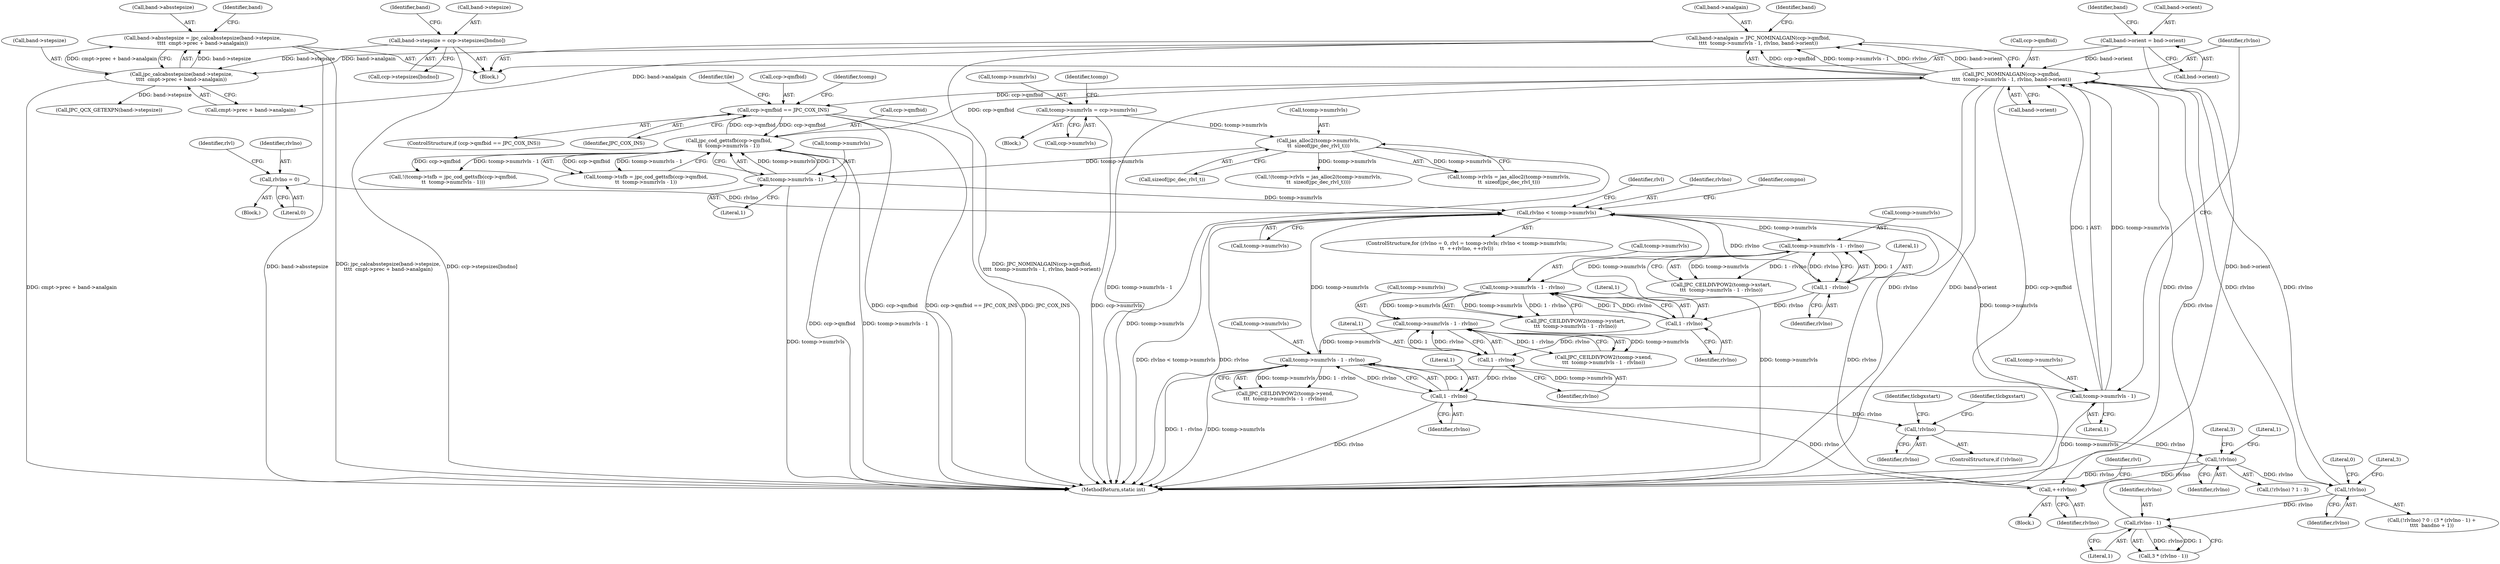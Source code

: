 digraph "0_jasper_1abc2e5a401a4bf1d5ca4df91358ce5df111f495@integer" {
"1000744" [label="(Call,band->absstepsize = jpc_calcabsstepsize(band->stepsize,\n\t\t\t\t  cmpt->prec + band->analgain))"];
"1000748" [label="(Call,jpc_calcabsstepsize(band->stepsize,\n\t\t\t\t  cmpt->prec + band->analgain))"];
"1000718" [label="(Call,band->stepsize = ccp->stepsizes[bndno])"];
"1000727" [label="(Call,band->analgain = JPC_NOMINALGAIN(ccp->qmfbid,\n\t\t\t\t  tcomp->numrlvls - 1, rlvlno, band->orient))"];
"1000731" [label="(Call,JPC_NOMINALGAIN(ccp->qmfbid,\n\t\t\t\t  tcomp->numrlvls - 1, rlvlno, band->orient))"];
"1000290" [label="(Call,jpc_cod_gettsfb(ccp->qmfbid,\n\t\t  tcomp->numrlvls - 1))"];
"1000211" [label="(Call,ccp->qmfbid == JPC_COX_INS)"];
"1000294" [label="(Call,tcomp->numrlvls - 1)"];
"1000235" [label="(Call,jas_alloc2(tcomp->numrlvls,\n\t\t  sizeof(jpc_dec_rlvl_t)))"];
"1000222" [label="(Call,tcomp->numrlvls = ccp->numrlvls)"];
"1000735" [label="(Call,tcomp->numrlvls - 1)"];
"1000404" [label="(Call,tcomp->numrlvls - 1 - rlvlno)"];
"1000389" [label="(Call,tcomp->numrlvls - 1 - rlvlno)"];
"1000374" [label="(Call,tcomp->numrlvls - 1 - rlvlno)"];
"1000359" [label="(Call,tcomp->numrlvls - 1 - rlvlno)"];
"1000335" [label="(Call,rlvlno < tcomp->numrlvls)"];
"1000327" [label="(Call,rlvlno = 0)"];
"1000341" [label="(Call,++rlvlno)"];
"1000649" [label="(Call,!rlvlno)"];
"1000553" [label="(Call,!rlvlno)"];
"1000408" [label="(Call,1 - rlvlno)"];
"1000393" [label="(Call,1 - rlvlno)"];
"1000378" [label="(Call,1 - rlvlno)"];
"1000363" [label="(Call,1 - rlvlno)"];
"1000699" [label="(Call,rlvlno - 1)"];
"1000693" [label="(Call,!rlvlno)"];
"1000711" [label="(Call,band->orient = bnd->orient)"];
"1000752" [label="(Call,cmpt->prec + band->analgain)"];
"1000340" [label="(Block,)"];
"1000649" [label="(Call,!rlvlno)"];
"1000585" [label="(Identifier,tlcbgxstart)"];
"1000219" [label="(Identifier,tile)"];
"1000215" [label="(Identifier,JPC_COX_INS)"];
"1000378" [label="(Call,1 - rlvlno)"];
"1000694" [label="(Identifier,rlvlno)"];
"1000689" [label="(Block,)"];
"1000212" [label="(Call,ccp->qmfbid)"];
"1000355" [label="(Call,JPC_CEILDIVPOW2(tcomp->xstart,\n\t\t\t  tcomp->numrlvls - 1 - rlvlno))"];
"1000722" [label="(Call,ccp->stepsizes[bndno])"];
"1000226" [label="(Call,ccp->numrlvls)"];
"1000285" [label="(Call,!(tcomp->tsfb = jpc_cod_gettsfb(ccp->qmfbid,\n\t\t  tcomp->numrlvls - 1)))"];
"1000224" [label="(Identifier,tcomp)"];
"1000749" [label="(Call,band->stepsize)"];
"1000700" [label="(Identifier,rlvlno)"];
"1000692" [label="(Call,(!rlvlno) ? 0 : (3 * (rlvlno - 1) +\n\t\t\t\t  bandno + 1))"];
"1000331" [label="(Identifier,rlvl)"];
"1000728" [label="(Call,band->analgain)"];
"1000727" [label="(Call,band->analgain = JPC_NOMINALGAIN(ccp->qmfbid,\n\t\t\t\t  tcomp->numrlvls - 1, rlvlno, band->orient))"];
"1000222" [label="(Call,tcomp->numrlvls = ccp->numrlvls)"];
"1000736" [label="(Call,tcomp->numrlvls)"];
"1000193" [label="(Identifier,compno)"];
"1000651" [label="(Literal,1)"];
"1000342" [label="(Identifier,rlvlno)"];
"1000746" [label="(Identifier,band)"];
"1000745" [label="(Call,band->absstepsize)"];
"1000360" [label="(Call,tcomp->numrlvls)"];
"1000732" [label="(Call,ccp->qmfbid)"];
"1000720" [label="(Identifier,band)"];
"1000239" [label="(Call,sizeof(jpc_dec_rlvl_t))"];
"1000326" [label="(Block,)"];
"1000359" [label="(Call,tcomp->numrlvls - 1 - rlvlno)"];
"1000718" [label="(Call,band->stepsize = ccp->stepsizes[bndno])"];
"1000375" [label="(Call,tcomp->numrlvls)"];
"1000286" [label="(Call,tcomp->tsfb = jpc_cod_gettsfb(ccp->qmfbid,\n\t\t  tcomp->numrlvls - 1))"];
"1000652" [label="(Literal,3)"];
"1000370" [label="(Call,JPC_CEILDIVPOW2(tcomp->ystart,\n\t\t\t  tcomp->numrlvls - 1 - rlvlno))"];
"1000374" [label="(Call,tcomp->numrlvls - 1 - rlvlno)"];
"1000408" [label="(Call,1 - rlvlno)"];
"1000711" [label="(Call,band->orient = bnd->orient)"];
"1000761" [label="(Identifier,band)"];
"1000328" [label="(Identifier,rlvlno)"];
"1000295" [label="(Call,tcomp->numrlvls)"];
"1000327" [label="(Call,rlvlno = 0)"];
"1000695" [label="(Literal,0)"];
"1000712" [label="(Call,band->orient)"];
"1000650" [label="(Identifier,rlvlno)"];
"1000741" [label="(Call,band->orient)"];
"1000236" [label="(Call,tcomp->numrlvls)"];
"1000729" [label="(Identifier,band)"];
"1000230" [label="(Call,!(tcomp->rlvls = jas_alloc2(tcomp->numrlvls,\n\t\t  sizeof(jpc_dec_rlvl_t))))"];
"1000701" [label="(Literal,1)"];
"1000233" [label="(Identifier,tcomp)"];
"1000557" [label="(Identifier,tlcbgxstart)"];
"1000698" [label="(Literal,3)"];
"1000294" [label="(Call,tcomp->numrlvls - 1)"];
"1000740" [label="(Identifier,rlvlno)"];
"1000363" [label="(Call,1 - rlvlno)"];
"1000744" [label="(Call,band->absstepsize = jpc_calcabsstepsize(band->stepsize,\n\t\t\t\t  cmpt->prec + band->analgain))"];
"1000699" [label="(Call,rlvlno - 1)"];
"1000335" [label="(Call,rlvlno < tcomp->numrlvls)"];
"1000735" [label="(Call,tcomp->numrlvls - 1)"];
"1000380" [label="(Identifier,rlvlno)"];
"1000365" [label="(Identifier,rlvlno)"];
"1000235" [label="(Call,jas_alloc2(tcomp->numrlvls,\n\t\t  sizeof(jpc_dec_rlvl_t)))"];
"1000325" [label="(ControlStructure,for (rlvlno = 0, rlvl = tcomp->rlvls; rlvlno < tcomp->numrlvls;\n\t\t  ++rlvlno, ++rlvl))"];
"1000554" [label="(Identifier,rlvlno)"];
"1000731" [label="(Call,JPC_NOMINALGAIN(ccp->qmfbid,\n\t\t\t\t  tcomp->numrlvls - 1, rlvlno, band->orient))"];
"1000410" [label="(Identifier,rlvlno)"];
"1000715" [label="(Call,bnd->orient)"];
"1000405" [label="(Call,tcomp->numrlvls)"];
"1000348" [label="(Identifier,rlvl)"];
"1000341" [label="(Call,++rlvlno)"];
"1000409" [label="(Literal,1)"];
"1000389" [label="(Call,tcomp->numrlvls - 1 - rlvlno)"];
"1000379" [label="(Literal,1)"];
"1000739" [label="(Literal,1)"];
"1000223" [label="(Call,tcomp->numrlvls)"];
"1000719" [label="(Call,band->stepsize)"];
"1000693" [label="(Call,!rlvlno)"];
"1000211" [label="(Call,ccp->qmfbid == JPC_COX_INS)"];
"1000394" [label="(Literal,1)"];
"1000393" [label="(Call,1 - rlvlno)"];
"1000329" [label="(Literal,0)"];
"1000290" [label="(Call,jpc_cod_gettsfb(ccp->qmfbid,\n\t\t  tcomp->numrlvls - 1))"];
"1000552" [label="(ControlStructure,if (!rlvlno))"];
"1000231" [label="(Call,tcomp->rlvls = jas_alloc2(tcomp->numrlvls,\n\t\t  sizeof(jpc_dec_rlvl_t)))"];
"1000336" [label="(Identifier,rlvlno)"];
"1000291" [label="(Call,ccp->qmfbid)"];
"1001419" [label="(MethodReturn,static int)"];
"1000298" [label="(Literal,1)"];
"1000553" [label="(Call,!rlvlno)"];
"1000395" [label="(Identifier,rlvlno)"];
"1000748" [label="(Call,jpc_calcabsstepsize(band->stepsize,\n\t\t\t\t  cmpt->prec + band->analgain))"];
"1000199" [label="(Block,)"];
"1000404" [label="(Call,tcomp->numrlvls - 1 - rlvlno)"];
"1000390" [label="(Call,tcomp->numrlvls)"];
"1000648" [label="(Call,(!rlvlno) ? 1 : 3)"];
"1000768" [label="(Call,JPC_QCX_GETEXPN(band->stepsize))"];
"1000337" [label="(Call,tcomp->numrlvls)"];
"1000210" [label="(ControlStructure,if (ccp->qmfbid == JPC_COX_INS))"];
"1000344" [label="(Identifier,rlvl)"];
"1000385" [label="(Call,JPC_CEILDIVPOW2(tcomp->xend,\n\t\t\t  tcomp->numrlvls - 1 - rlvlno))"];
"1000697" [label="(Call,3 * (rlvlno - 1))"];
"1000400" [label="(Call,JPC_CEILDIVPOW2(tcomp->yend,\n\t\t\t  tcomp->numrlvls - 1 - rlvlno))"];
"1000364" [label="(Literal,1)"];
"1000744" -> "1000689"  [label="AST: "];
"1000744" -> "1000748"  [label="CFG: "];
"1000745" -> "1000744"  [label="AST: "];
"1000748" -> "1000744"  [label="AST: "];
"1000761" -> "1000744"  [label="CFG: "];
"1000744" -> "1001419"  [label="DDG: jpc_calcabsstepsize(band->stepsize,\n\t\t\t\t  cmpt->prec + band->analgain)"];
"1000744" -> "1001419"  [label="DDG: band->absstepsize"];
"1000748" -> "1000744"  [label="DDG: band->stepsize"];
"1000748" -> "1000744"  [label="DDG: cmpt->prec + band->analgain"];
"1000748" -> "1000752"  [label="CFG: "];
"1000749" -> "1000748"  [label="AST: "];
"1000752" -> "1000748"  [label="AST: "];
"1000748" -> "1001419"  [label="DDG: cmpt->prec + band->analgain"];
"1000718" -> "1000748"  [label="DDG: band->stepsize"];
"1000727" -> "1000748"  [label="DDG: band->analgain"];
"1000748" -> "1000768"  [label="DDG: band->stepsize"];
"1000718" -> "1000689"  [label="AST: "];
"1000718" -> "1000722"  [label="CFG: "];
"1000719" -> "1000718"  [label="AST: "];
"1000722" -> "1000718"  [label="AST: "];
"1000729" -> "1000718"  [label="CFG: "];
"1000718" -> "1001419"  [label="DDG: ccp->stepsizes[bndno]"];
"1000727" -> "1000689"  [label="AST: "];
"1000727" -> "1000731"  [label="CFG: "];
"1000728" -> "1000727"  [label="AST: "];
"1000731" -> "1000727"  [label="AST: "];
"1000746" -> "1000727"  [label="CFG: "];
"1000727" -> "1001419"  [label="DDG: JPC_NOMINALGAIN(ccp->qmfbid,\n\t\t\t\t  tcomp->numrlvls - 1, rlvlno, band->orient)"];
"1000731" -> "1000727"  [label="DDG: ccp->qmfbid"];
"1000731" -> "1000727"  [label="DDG: tcomp->numrlvls - 1"];
"1000731" -> "1000727"  [label="DDG: rlvlno"];
"1000731" -> "1000727"  [label="DDG: band->orient"];
"1000727" -> "1000752"  [label="DDG: band->analgain"];
"1000731" -> "1000741"  [label="CFG: "];
"1000732" -> "1000731"  [label="AST: "];
"1000735" -> "1000731"  [label="AST: "];
"1000740" -> "1000731"  [label="AST: "];
"1000741" -> "1000731"  [label="AST: "];
"1000731" -> "1001419"  [label="DDG: tcomp->numrlvls - 1"];
"1000731" -> "1001419"  [label="DDG: rlvlno"];
"1000731" -> "1001419"  [label="DDG: band->orient"];
"1000731" -> "1001419"  [label="DDG: ccp->qmfbid"];
"1000731" -> "1000211"  [label="DDG: ccp->qmfbid"];
"1000731" -> "1000341"  [label="DDG: rlvlno"];
"1000731" -> "1000693"  [label="DDG: rlvlno"];
"1000290" -> "1000731"  [label="DDG: ccp->qmfbid"];
"1000735" -> "1000731"  [label="DDG: tcomp->numrlvls"];
"1000735" -> "1000731"  [label="DDG: 1"];
"1000699" -> "1000731"  [label="DDG: rlvlno"];
"1000693" -> "1000731"  [label="DDG: rlvlno"];
"1000711" -> "1000731"  [label="DDG: band->orient"];
"1000290" -> "1000286"  [label="AST: "];
"1000290" -> "1000294"  [label="CFG: "];
"1000291" -> "1000290"  [label="AST: "];
"1000294" -> "1000290"  [label="AST: "];
"1000286" -> "1000290"  [label="CFG: "];
"1000290" -> "1001419"  [label="DDG: ccp->qmfbid"];
"1000290" -> "1001419"  [label="DDG: tcomp->numrlvls - 1"];
"1000290" -> "1000211"  [label="DDG: ccp->qmfbid"];
"1000290" -> "1000285"  [label="DDG: ccp->qmfbid"];
"1000290" -> "1000285"  [label="DDG: tcomp->numrlvls - 1"];
"1000290" -> "1000286"  [label="DDG: ccp->qmfbid"];
"1000290" -> "1000286"  [label="DDG: tcomp->numrlvls - 1"];
"1000211" -> "1000290"  [label="DDG: ccp->qmfbid"];
"1000294" -> "1000290"  [label="DDG: tcomp->numrlvls"];
"1000294" -> "1000290"  [label="DDG: 1"];
"1000211" -> "1000210"  [label="AST: "];
"1000211" -> "1000215"  [label="CFG: "];
"1000212" -> "1000211"  [label="AST: "];
"1000215" -> "1000211"  [label="AST: "];
"1000219" -> "1000211"  [label="CFG: "];
"1000224" -> "1000211"  [label="CFG: "];
"1000211" -> "1001419"  [label="DDG: ccp->qmfbid"];
"1000211" -> "1001419"  [label="DDG: ccp->qmfbid == JPC_COX_INS"];
"1000211" -> "1001419"  [label="DDG: JPC_COX_INS"];
"1000294" -> "1000298"  [label="CFG: "];
"1000295" -> "1000294"  [label="AST: "];
"1000298" -> "1000294"  [label="AST: "];
"1000294" -> "1001419"  [label="DDG: tcomp->numrlvls"];
"1000235" -> "1000294"  [label="DDG: tcomp->numrlvls"];
"1000294" -> "1000335"  [label="DDG: tcomp->numrlvls"];
"1000235" -> "1000231"  [label="AST: "];
"1000235" -> "1000239"  [label="CFG: "];
"1000236" -> "1000235"  [label="AST: "];
"1000239" -> "1000235"  [label="AST: "];
"1000231" -> "1000235"  [label="CFG: "];
"1000235" -> "1001419"  [label="DDG: tcomp->numrlvls"];
"1000235" -> "1000230"  [label="DDG: tcomp->numrlvls"];
"1000235" -> "1000231"  [label="DDG: tcomp->numrlvls"];
"1000222" -> "1000235"  [label="DDG: tcomp->numrlvls"];
"1000222" -> "1000199"  [label="AST: "];
"1000222" -> "1000226"  [label="CFG: "];
"1000223" -> "1000222"  [label="AST: "];
"1000226" -> "1000222"  [label="AST: "];
"1000233" -> "1000222"  [label="CFG: "];
"1000222" -> "1001419"  [label="DDG: ccp->numrlvls"];
"1000735" -> "1000739"  [label="CFG: "];
"1000736" -> "1000735"  [label="AST: "];
"1000739" -> "1000735"  [label="AST: "];
"1000740" -> "1000735"  [label="CFG: "];
"1000735" -> "1001419"  [label="DDG: tcomp->numrlvls"];
"1000735" -> "1000335"  [label="DDG: tcomp->numrlvls"];
"1000404" -> "1000735"  [label="DDG: tcomp->numrlvls"];
"1000404" -> "1000400"  [label="AST: "];
"1000404" -> "1000408"  [label="CFG: "];
"1000405" -> "1000404"  [label="AST: "];
"1000408" -> "1000404"  [label="AST: "];
"1000400" -> "1000404"  [label="CFG: "];
"1000404" -> "1001419"  [label="DDG: tcomp->numrlvls"];
"1000404" -> "1001419"  [label="DDG: 1 - rlvlno"];
"1000404" -> "1000335"  [label="DDG: tcomp->numrlvls"];
"1000404" -> "1000400"  [label="DDG: tcomp->numrlvls"];
"1000404" -> "1000400"  [label="DDG: 1 - rlvlno"];
"1000389" -> "1000404"  [label="DDG: tcomp->numrlvls"];
"1000408" -> "1000404"  [label="DDG: 1"];
"1000408" -> "1000404"  [label="DDG: rlvlno"];
"1000389" -> "1000385"  [label="AST: "];
"1000389" -> "1000393"  [label="CFG: "];
"1000390" -> "1000389"  [label="AST: "];
"1000393" -> "1000389"  [label="AST: "];
"1000385" -> "1000389"  [label="CFG: "];
"1000389" -> "1000385"  [label="DDG: tcomp->numrlvls"];
"1000389" -> "1000385"  [label="DDG: 1 - rlvlno"];
"1000374" -> "1000389"  [label="DDG: tcomp->numrlvls"];
"1000393" -> "1000389"  [label="DDG: 1"];
"1000393" -> "1000389"  [label="DDG: rlvlno"];
"1000374" -> "1000370"  [label="AST: "];
"1000374" -> "1000378"  [label="CFG: "];
"1000375" -> "1000374"  [label="AST: "];
"1000378" -> "1000374"  [label="AST: "];
"1000370" -> "1000374"  [label="CFG: "];
"1000374" -> "1000370"  [label="DDG: tcomp->numrlvls"];
"1000374" -> "1000370"  [label="DDG: 1 - rlvlno"];
"1000359" -> "1000374"  [label="DDG: tcomp->numrlvls"];
"1000378" -> "1000374"  [label="DDG: 1"];
"1000378" -> "1000374"  [label="DDG: rlvlno"];
"1000359" -> "1000355"  [label="AST: "];
"1000359" -> "1000363"  [label="CFG: "];
"1000360" -> "1000359"  [label="AST: "];
"1000363" -> "1000359"  [label="AST: "];
"1000355" -> "1000359"  [label="CFG: "];
"1000359" -> "1000355"  [label="DDG: tcomp->numrlvls"];
"1000359" -> "1000355"  [label="DDG: 1 - rlvlno"];
"1000335" -> "1000359"  [label="DDG: tcomp->numrlvls"];
"1000363" -> "1000359"  [label="DDG: 1"];
"1000363" -> "1000359"  [label="DDG: rlvlno"];
"1000335" -> "1000325"  [label="AST: "];
"1000335" -> "1000337"  [label="CFG: "];
"1000336" -> "1000335"  [label="AST: "];
"1000337" -> "1000335"  [label="AST: "];
"1000348" -> "1000335"  [label="CFG: "];
"1000193" -> "1000335"  [label="CFG: "];
"1000335" -> "1001419"  [label="DDG: rlvlno"];
"1000335" -> "1001419"  [label="DDG: tcomp->numrlvls"];
"1000335" -> "1001419"  [label="DDG: rlvlno < tcomp->numrlvls"];
"1000327" -> "1000335"  [label="DDG: rlvlno"];
"1000341" -> "1000335"  [label="DDG: rlvlno"];
"1000335" -> "1000363"  [label="DDG: rlvlno"];
"1000327" -> "1000326"  [label="AST: "];
"1000327" -> "1000329"  [label="CFG: "];
"1000328" -> "1000327"  [label="AST: "];
"1000329" -> "1000327"  [label="AST: "];
"1000331" -> "1000327"  [label="CFG: "];
"1000341" -> "1000340"  [label="AST: "];
"1000341" -> "1000342"  [label="CFG: "];
"1000342" -> "1000341"  [label="AST: "];
"1000344" -> "1000341"  [label="CFG: "];
"1000649" -> "1000341"  [label="DDG: rlvlno"];
"1000408" -> "1000341"  [label="DDG: rlvlno"];
"1000649" -> "1000648"  [label="AST: "];
"1000649" -> "1000650"  [label="CFG: "];
"1000650" -> "1000649"  [label="AST: "];
"1000651" -> "1000649"  [label="CFG: "];
"1000652" -> "1000649"  [label="CFG: "];
"1000649" -> "1001419"  [label="DDG: rlvlno"];
"1000553" -> "1000649"  [label="DDG: rlvlno"];
"1000649" -> "1000693"  [label="DDG: rlvlno"];
"1000553" -> "1000552"  [label="AST: "];
"1000553" -> "1000554"  [label="CFG: "];
"1000554" -> "1000553"  [label="AST: "];
"1000557" -> "1000553"  [label="CFG: "];
"1000585" -> "1000553"  [label="CFG: "];
"1000408" -> "1000553"  [label="DDG: rlvlno"];
"1000408" -> "1000410"  [label="CFG: "];
"1000409" -> "1000408"  [label="AST: "];
"1000410" -> "1000408"  [label="AST: "];
"1000408" -> "1001419"  [label="DDG: rlvlno"];
"1000393" -> "1000408"  [label="DDG: rlvlno"];
"1000393" -> "1000395"  [label="CFG: "];
"1000394" -> "1000393"  [label="AST: "];
"1000395" -> "1000393"  [label="AST: "];
"1000378" -> "1000393"  [label="DDG: rlvlno"];
"1000378" -> "1000380"  [label="CFG: "];
"1000379" -> "1000378"  [label="AST: "];
"1000380" -> "1000378"  [label="AST: "];
"1000363" -> "1000378"  [label="DDG: rlvlno"];
"1000363" -> "1000365"  [label="CFG: "];
"1000364" -> "1000363"  [label="AST: "];
"1000365" -> "1000363"  [label="AST: "];
"1000699" -> "1000697"  [label="AST: "];
"1000699" -> "1000701"  [label="CFG: "];
"1000700" -> "1000699"  [label="AST: "];
"1000701" -> "1000699"  [label="AST: "];
"1000697" -> "1000699"  [label="CFG: "];
"1000699" -> "1000697"  [label="DDG: rlvlno"];
"1000699" -> "1000697"  [label="DDG: 1"];
"1000693" -> "1000699"  [label="DDG: rlvlno"];
"1000693" -> "1000692"  [label="AST: "];
"1000693" -> "1000694"  [label="CFG: "];
"1000694" -> "1000693"  [label="AST: "];
"1000695" -> "1000693"  [label="CFG: "];
"1000698" -> "1000693"  [label="CFG: "];
"1000711" -> "1000689"  [label="AST: "];
"1000711" -> "1000715"  [label="CFG: "];
"1000712" -> "1000711"  [label="AST: "];
"1000715" -> "1000711"  [label="AST: "];
"1000720" -> "1000711"  [label="CFG: "];
"1000711" -> "1001419"  [label="DDG: bnd->orient"];
}
